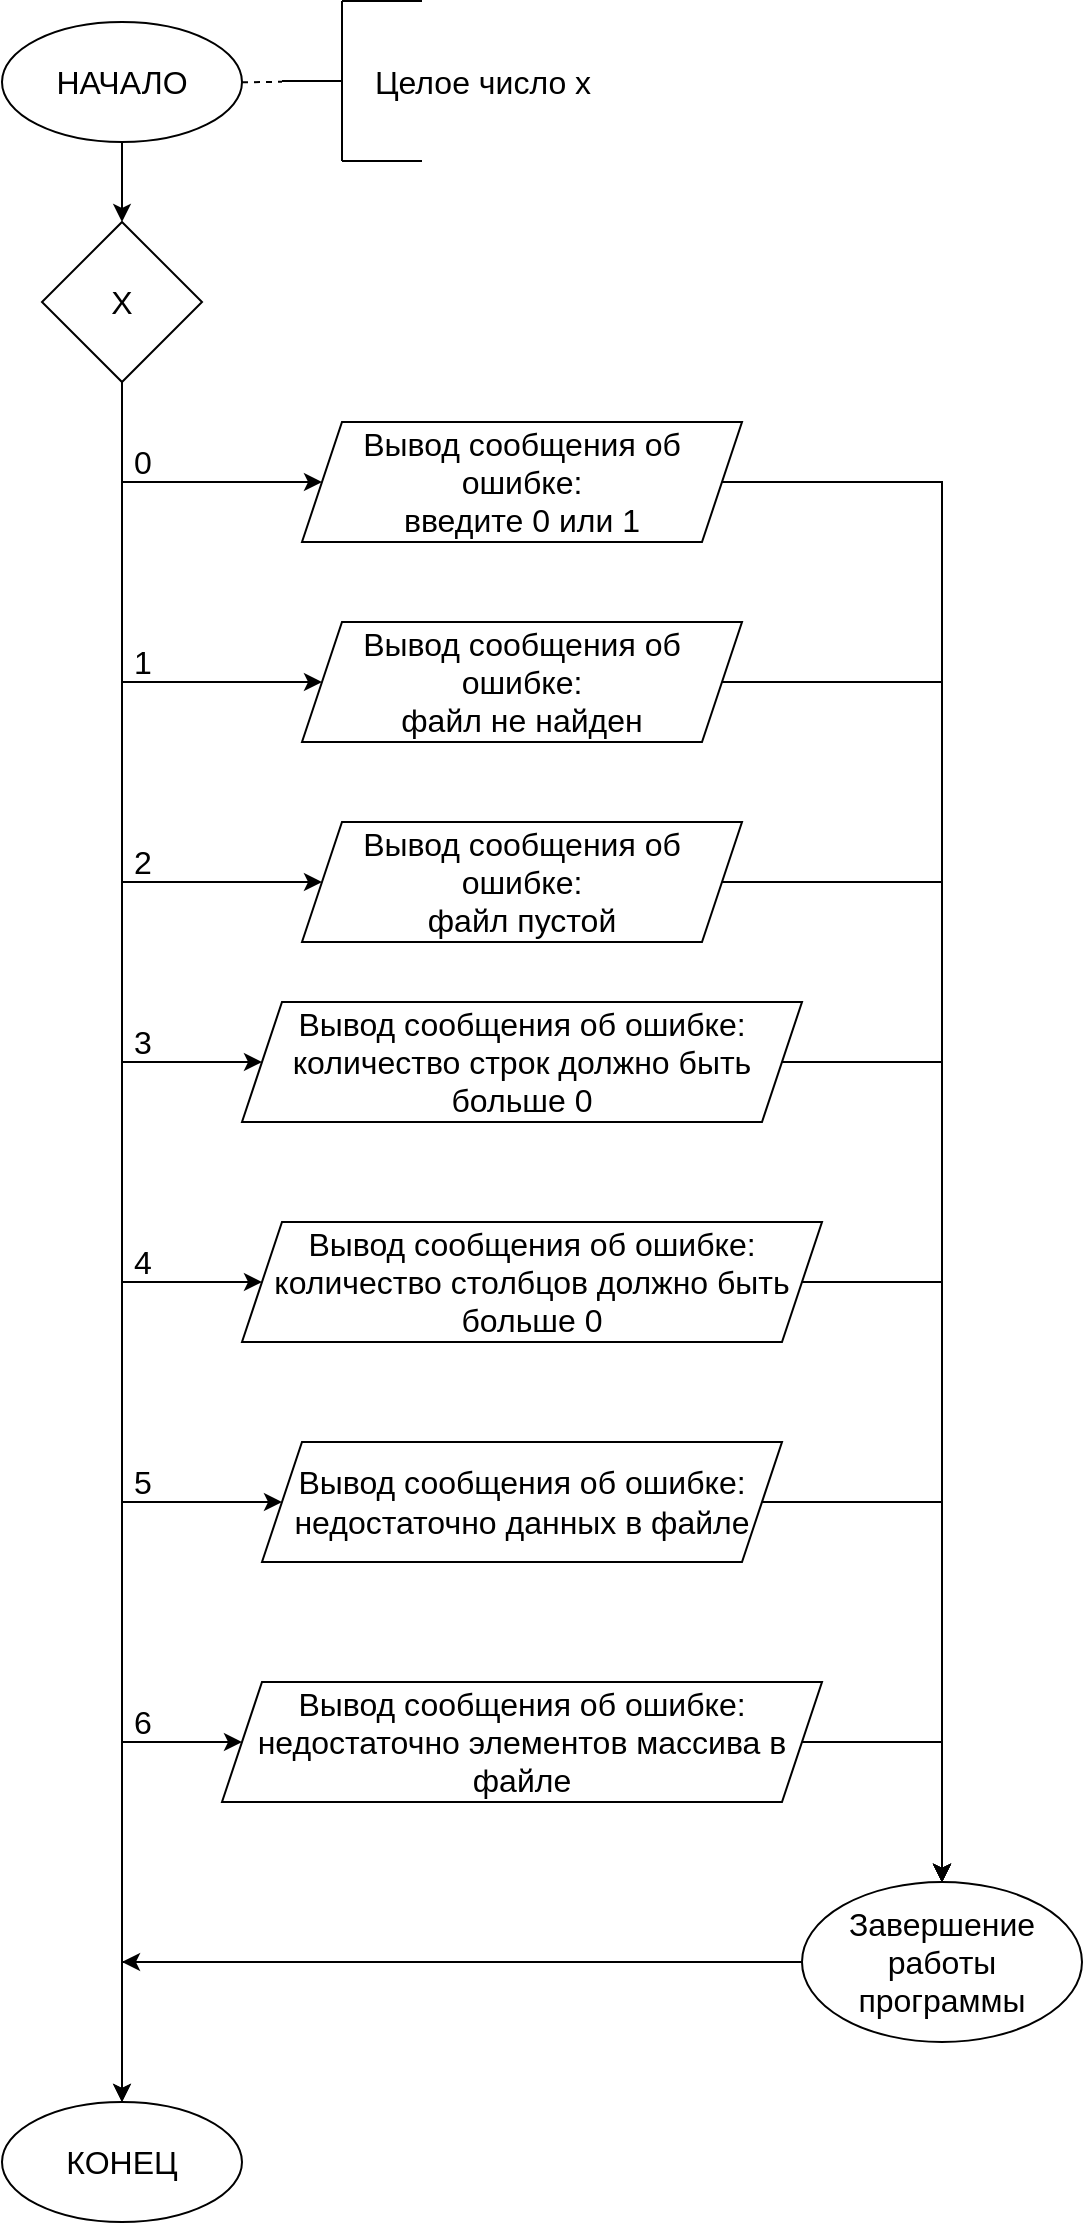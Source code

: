 <mxfile version="17.4.2" type="device"><diagram id="ZCQ1yPbdODpuAmzq_N8U" name="Страница 1"><mxGraphModel dx="918" dy="714" grid="1" gridSize="10" guides="1" tooltips="1" connect="1" arrows="1" fold="1" page="1" pageScale="1" pageWidth="1200" pageHeight="1920" math="0" shadow="0"><root><mxCell id="0"/><mxCell id="1" parent="0"/><mxCell id="mD2tBWMZmZTNG2vNPk7d-9" value="" style="edgeStyle=orthogonalEdgeStyle;rounded=0;orthogonalLoop=1;jettySize=auto;html=1;fontSize=16;" edge="1" parent="1" source="mD2tBWMZmZTNG2vNPk7d-1" target="mD2tBWMZmZTNG2vNPk7d-8"><mxGeometry relative="1" as="geometry"/></mxCell><mxCell id="mD2tBWMZmZTNG2vNPk7d-1" value="НАЧАЛО" style="ellipse;whiteSpace=wrap;html=1;fontSize=16;" vertex="1" parent="1"><mxGeometry x="400" y="50" width="120" height="60" as="geometry"/></mxCell><mxCell id="mD2tBWMZmZTNG2vNPk7d-2" value="Целое число x" style="text;html=1;align=center;verticalAlign=middle;resizable=0;points=[];autosize=1;strokeColor=none;fillColor=none;fontSize=16;" vertex="1" parent="1"><mxGeometry x="580" y="70" width="120" height="20" as="geometry"/></mxCell><mxCell id="mD2tBWMZmZTNG2vNPk7d-3" value="" style="endArrow=none;html=1;rounded=0;fontSize=16;" edge="1" parent="1"><mxGeometry width="50" height="50" relative="1" as="geometry"><mxPoint x="570" y="79.5" as="sourcePoint"/><mxPoint x="540" y="79.5" as="targetPoint"/></mxGeometry></mxCell><mxCell id="mD2tBWMZmZTNG2vNPk7d-4" value="" style="endArrow=none;html=1;rounded=0;fontSize=16;" edge="1" parent="1"><mxGeometry width="50" height="50" relative="1" as="geometry"><mxPoint x="570" y="119.5" as="sourcePoint"/><mxPoint x="570" y="39.5" as="targetPoint"/></mxGeometry></mxCell><mxCell id="mD2tBWMZmZTNG2vNPk7d-5" value="" style="endArrow=none;html=1;rounded=0;fontSize=16;" edge="1" parent="1"><mxGeometry width="50" height="50" relative="1" as="geometry"><mxPoint x="610" y="39.5" as="sourcePoint"/><mxPoint x="570" y="39.5" as="targetPoint"/></mxGeometry></mxCell><mxCell id="mD2tBWMZmZTNG2vNPk7d-6" value="" style="endArrow=none;html=1;rounded=0;fontSize=16;" edge="1" parent="1"><mxGeometry width="50" height="50" relative="1" as="geometry"><mxPoint x="610" y="119.5" as="sourcePoint"/><mxPoint x="570" y="119.5" as="targetPoint"/></mxGeometry></mxCell><mxCell id="mD2tBWMZmZTNG2vNPk7d-7" value="" style="endArrow=none;dashed=1;html=1;rounded=0;exitX=1;exitY=0.5;exitDx=0;exitDy=0;" edge="1" parent="1"><mxGeometry width="50" height="50" relative="1" as="geometry"><mxPoint x="520" y="80.14" as="sourcePoint"/><mxPoint x="540" y="79.9" as="targetPoint"/></mxGeometry></mxCell><mxCell id="mD2tBWMZmZTNG2vNPk7d-10" style="edgeStyle=orthogonalEdgeStyle;rounded=0;orthogonalLoop=1;jettySize=auto;html=1;fontSize=16;entryX=0.5;entryY=0;entryDx=0;entryDy=0;" edge="1" parent="1" source="mD2tBWMZmZTNG2vNPk7d-8" target="mD2tBWMZmZTNG2vNPk7d-41"><mxGeometry relative="1" as="geometry"><mxPoint x="460" y="1021.667" as="targetPoint"/></mxGeometry></mxCell><mxCell id="mD2tBWMZmZTNG2vNPk7d-8" value="X" style="rhombus;whiteSpace=wrap;html=1;fontSize=16;" vertex="1" parent="1"><mxGeometry x="420" y="150" width="80" height="80" as="geometry"/></mxCell><mxCell id="mD2tBWMZmZTNG2vNPk7d-33" style="edgeStyle=orthogonalEdgeStyle;rounded=0;orthogonalLoop=1;jettySize=auto;html=1;fontSize=16;entryX=0.5;entryY=0;entryDx=0;entryDy=0;" edge="1" parent="1" source="mD2tBWMZmZTNG2vNPk7d-12" target="mD2tBWMZmZTNG2vNPk7d-34"><mxGeometry relative="1" as="geometry"><mxPoint x="870" y="1002.5" as="targetPoint"/></mxGeometry></mxCell><mxCell id="mD2tBWMZmZTNG2vNPk7d-12" value="Вывод сообщения об ошибке:&lt;br&gt;введите 0 или 1" style="shape=parallelogram;perimeter=parallelogramPerimeter;whiteSpace=wrap;html=1;fixedSize=1;fontSize=16;" vertex="1" parent="1"><mxGeometry x="550" y="250" width="220" height="60" as="geometry"/></mxCell><mxCell id="mD2tBWMZmZTNG2vNPk7d-13" value="" style="endArrow=classic;html=1;rounded=0;fontSize=16;entryX=0;entryY=0.5;entryDx=0;entryDy=0;" edge="1" parent="1" target="mD2tBWMZmZTNG2vNPk7d-12"><mxGeometry width="50" height="50" relative="1" as="geometry"><mxPoint x="460" y="280" as="sourcePoint"/><mxPoint x="570" y="300" as="targetPoint"/></mxGeometry></mxCell><mxCell id="mD2tBWMZmZTNG2vNPk7d-14" value="0" style="text;html=1;align=center;verticalAlign=middle;resizable=0;points=[];autosize=1;strokeColor=none;fillColor=none;fontSize=16;" vertex="1" parent="1"><mxGeometry x="460" y="260" width="20" height="20" as="geometry"/></mxCell><mxCell id="mD2tBWMZmZTNG2vNPk7d-40" style="edgeStyle=orthogonalEdgeStyle;rounded=0;orthogonalLoop=1;jettySize=auto;html=1;entryX=0.5;entryY=0;entryDx=0;entryDy=0;fontSize=16;" edge="1" parent="1" source="mD2tBWMZmZTNG2vNPk7d-15" target="mD2tBWMZmZTNG2vNPk7d-34"><mxGeometry relative="1" as="geometry"/></mxCell><mxCell id="mD2tBWMZmZTNG2vNPk7d-15" value="Вывод сообщения об ошибке:&lt;br&gt;файл не найден" style="shape=parallelogram;perimeter=parallelogramPerimeter;whiteSpace=wrap;html=1;fixedSize=1;fontSize=16;" vertex="1" parent="1"><mxGeometry x="550" y="350" width="220" height="60" as="geometry"/></mxCell><mxCell id="mD2tBWMZmZTNG2vNPk7d-16" value="" style="endArrow=classic;html=1;rounded=0;fontSize=16;entryX=0;entryY=0.5;entryDx=0;entryDy=0;" edge="1" parent="1" target="mD2tBWMZmZTNG2vNPk7d-15"><mxGeometry width="50" height="50" relative="1" as="geometry"><mxPoint x="460" y="380" as="sourcePoint"/><mxPoint x="570" y="400" as="targetPoint"/></mxGeometry></mxCell><mxCell id="mD2tBWMZmZTNG2vNPk7d-17" value="1" style="text;html=1;align=center;verticalAlign=middle;resizable=0;points=[];autosize=1;strokeColor=none;fillColor=none;fontSize=16;" vertex="1" parent="1"><mxGeometry x="460" y="360" width="20" height="20" as="geometry"/></mxCell><mxCell id="mD2tBWMZmZTNG2vNPk7d-39" style="edgeStyle=orthogonalEdgeStyle;rounded=0;orthogonalLoop=1;jettySize=auto;html=1;entryX=0.5;entryY=0;entryDx=0;entryDy=0;fontSize=16;" edge="1" parent="1" source="mD2tBWMZmZTNG2vNPk7d-18" target="mD2tBWMZmZTNG2vNPk7d-34"><mxGeometry relative="1" as="geometry"/></mxCell><mxCell id="mD2tBWMZmZTNG2vNPk7d-18" value="Вывод сообщения об ошибке:&lt;br&gt;файл пустой" style="shape=parallelogram;perimeter=parallelogramPerimeter;whiteSpace=wrap;html=1;fixedSize=1;fontSize=16;" vertex="1" parent="1"><mxGeometry x="550" y="450" width="220" height="60" as="geometry"/></mxCell><mxCell id="mD2tBWMZmZTNG2vNPk7d-19" value="" style="endArrow=classic;html=1;rounded=0;fontSize=16;entryX=0;entryY=0.5;entryDx=0;entryDy=0;" edge="1" parent="1" target="mD2tBWMZmZTNG2vNPk7d-18"><mxGeometry width="50" height="50" relative="1" as="geometry"><mxPoint x="460" y="480" as="sourcePoint"/><mxPoint x="570" y="500" as="targetPoint"/></mxGeometry></mxCell><mxCell id="mD2tBWMZmZTNG2vNPk7d-20" value="2" style="text;html=1;align=center;verticalAlign=middle;resizable=0;points=[];autosize=1;strokeColor=none;fillColor=none;fontSize=16;" vertex="1" parent="1"><mxGeometry x="460" y="460" width="20" height="20" as="geometry"/></mxCell><mxCell id="mD2tBWMZmZTNG2vNPk7d-38" style="edgeStyle=orthogonalEdgeStyle;rounded=0;orthogonalLoop=1;jettySize=auto;html=1;entryX=0.5;entryY=0;entryDx=0;entryDy=0;fontSize=16;" edge="1" parent="1" source="mD2tBWMZmZTNG2vNPk7d-21" target="mD2tBWMZmZTNG2vNPk7d-34"><mxGeometry relative="1" as="geometry"><Array as="points"><mxPoint x="870" y="570"/></Array></mxGeometry></mxCell><mxCell id="mD2tBWMZmZTNG2vNPk7d-21" value="Вывод сообщения об ошибке:&lt;br&gt;количество строк должно быть больше 0" style="shape=parallelogram;perimeter=parallelogramPerimeter;whiteSpace=wrap;html=1;fixedSize=1;fontSize=16;" vertex="1" parent="1"><mxGeometry x="520" y="540" width="280" height="60" as="geometry"/></mxCell><mxCell id="mD2tBWMZmZTNG2vNPk7d-22" value="" style="endArrow=classic;html=1;rounded=0;fontSize=16;entryX=0;entryY=0.5;entryDx=0;entryDy=0;" edge="1" parent="1" target="mD2tBWMZmZTNG2vNPk7d-21"><mxGeometry width="50" height="50" relative="1" as="geometry"><mxPoint x="460" y="570" as="sourcePoint"/><mxPoint x="570" y="590" as="targetPoint"/></mxGeometry></mxCell><mxCell id="mD2tBWMZmZTNG2vNPk7d-23" value="3" style="text;html=1;align=center;verticalAlign=middle;resizable=0;points=[];autosize=1;strokeColor=none;fillColor=none;fontSize=16;" vertex="1" parent="1"><mxGeometry x="460" y="550" width="20" height="20" as="geometry"/></mxCell><mxCell id="mD2tBWMZmZTNG2vNPk7d-37" style="edgeStyle=orthogonalEdgeStyle;rounded=0;orthogonalLoop=1;jettySize=auto;html=1;entryX=0.5;entryY=0;entryDx=0;entryDy=0;fontSize=16;" edge="1" parent="1" source="mD2tBWMZmZTNG2vNPk7d-24" target="mD2tBWMZmZTNG2vNPk7d-34"><mxGeometry relative="1" as="geometry"><Array as="points"><mxPoint x="870" y="680"/></Array></mxGeometry></mxCell><mxCell id="mD2tBWMZmZTNG2vNPk7d-24" value="Вывод сообщения об ошибке:&lt;br&gt;количество столбцов должно быть больше 0" style="shape=parallelogram;perimeter=parallelogramPerimeter;whiteSpace=wrap;html=1;fixedSize=1;fontSize=16;" vertex="1" parent="1"><mxGeometry x="520" y="650" width="290" height="60" as="geometry"/></mxCell><mxCell id="mD2tBWMZmZTNG2vNPk7d-25" value="" style="endArrow=classic;html=1;rounded=0;fontSize=16;entryX=0;entryY=0.5;entryDx=0;entryDy=0;" edge="1" parent="1" target="mD2tBWMZmZTNG2vNPk7d-24"><mxGeometry width="50" height="50" relative="1" as="geometry"><mxPoint x="460" y="680" as="sourcePoint"/><mxPoint x="570" y="700" as="targetPoint"/></mxGeometry></mxCell><mxCell id="mD2tBWMZmZTNG2vNPk7d-26" value="4" style="text;html=1;align=center;verticalAlign=middle;resizable=0;points=[];autosize=1;strokeColor=none;fillColor=none;fontSize=16;" vertex="1" parent="1"><mxGeometry x="460" y="660" width="20" height="20" as="geometry"/></mxCell><mxCell id="mD2tBWMZmZTNG2vNPk7d-36" style="edgeStyle=orthogonalEdgeStyle;rounded=0;orthogonalLoop=1;jettySize=auto;html=1;entryX=0.5;entryY=0;entryDx=0;entryDy=0;fontSize=16;" edge="1" parent="1" source="mD2tBWMZmZTNG2vNPk7d-27" target="mD2tBWMZmZTNG2vNPk7d-34"><mxGeometry relative="1" as="geometry"/></mxCell><mxCell id="mD2tBWMZmZTNG2vNPk7d-27" value="Вывод сообщения об ошибке:&lt;br&gt;недостаточно данных в файле" style="shape=parallelogram;perimeter=parallelogramPerimeter;whiteSpace=wrap;html=1;fixedSize=1;fontSize=16;" vertex="1" parent="1"><mxGeometry x="530" y="760" width="260" height="60" as="geometry"/></mxCell><mxCell id="mD2tBWMZmZTNG2vNPk7d-28" value="" style="endArrow=classic;html=1;rounded=0;fontSize=16;entryX=0;entryY=0.5;entryDx=0;entryDy=0;" edge="1" parent="1" target="mD2tBWMZmZTNG2vNPk7d-27"><mxGeometry width="50" height="50" relative="1" as="geometry"><mxPoint x="460" y="790" as="sourcePoint"/><mxPoint x="570" y="810" as="targetPoint"/></mxGeometry></mxCell><mxCell id="mD2tBWMZmZTNG2vNPk7d-29" value="5" style="text;html=1;align=center;verticalAlign=middle;resizable=0;points=[];autosize=1;strokeColor=none;fillColor=none;fontSize=16;" vertex="1" parent="1"><mxGeometry x="460" y="770" width="20" height="20" as="geometry"/></mxCell><mxCell id="mD2tBWMZmZTNG2vNPk7d-35" style="edgeStyle=orthogonalEdgeStyle;rounded=0;orthogonalLoop=1;jettySize=auto;html=1;entryX=0.5;entryY=0;entryDx=0;entryDy=0;fontSize=16;" edge="1" parent="1" source="mD2tBWMZmZTNG2vNPk7d-30" target="mD2tBWMZmZTNG2vNPk7d-34"><mxGeometry relative="1" as="geometry"><Array as="points"><mxPoint x="870" y="910"/></Array></mxGeometry></mxCell><mxCell id="mD2tBWMZmZTNG2vNPk7d-30" value="Вывод сообщения об ошибке:&lt;br&gt;недостаточно элементов массива в файле" style="shape=parallelogram;perimeter=parallelogramPerimeter;whiteSpace=wrap;html=1;fixedSize=1;fontSize=16;" vertex="1" parent="1"><mxGeometry x="510" y="880" width="300" height="60" as="geometry"/></mxCell><mxCell id="mD2tBWMZmZTNG2vNPk7d-31" value="" style="endArrow=classic;html=1;rounded=0;fontSize=16;entryX=0;entryY=0.5;entryDx=0;entryDy=0;" edge="1" parent="1" target="mD2tBWMZmZTNG2vNPk7d-30"><mxGeometry width="50" height="50" relative="1" as="geometry"><mxPoint x="460" y="910" as="sourcePoint"/><mxPoint x="570" y="930" as="targetPoint"/></mxGeometry></mxCell><mxCell id="mD2tBWMZmZTNG2vNPk7d-32" value="6" style="text;html=1;align=center;verticalAlign=middle;resizable=0;points=[];autosize=1;strokeColor=none;fillColor=none;fontSize=16;" vertex="1" parent="1"><mxGeometry x="460" y="890" width="20" height="20" as="geometry"/></mxCell><mxCell id="mD2tBWMZmZTNG2vNPk7d-42" style="edgeStyle=orthogonalEdgeStyle;rounded=0;orthogonalLoop=1;jettySize=auto;html=1;entryX=0.5;entryY=0;entryDx=0;entryDy=0;fontSize=16;" edge="1" parent="1" source="mD2tBWMZmZTNG2vNPk7d-34" target="mD2tBWMZmZTNG2vNPk7d-41"><mxGeometry relative="1" as="geometry"/></mxCell><mxCell id="mD2tBWMZmZTNG2vNPk7d-34" value="Завершение работы программы" style="ellipse;whiteSpace=wrap;html=1;fontSize=16;" vertex="1" parent="1"><mxGeometry x="800" y="980" width="140" height="80" as="geometry"/></mxCell><mxCell id="mD2tBWMZmZTNG2vNPk7d-41" value="КОНЕЦ" style="ellipse;whiteSpace=wrap;html=1;fontSize=16;" vertex="1" parent="1"><mxGeometry x="400" y="1090" width="120" height="60" as="geometry"/></mxCell><mxCell id="mD2tBWMZmZTNG2vNPk7d-43" value="" style="endArrow=classic;html=1;rounded=0;fontSize=16;exitX=0;exitY=0.5;exitDx=0;exitDy=0;" edge="1" parent="1" source="mD2tBWMZmZTNG2vNPk7d-34"><mxGeometry width="50" height="50" relative="1" as="geometry"><mxPoint x="520" y="830" as="sourcePoint"/><mxPoint x="460" y="1020" as="targetPoint"/></mxGeometry></mxCell></root></mxGraphModel></diagram></mxfile>